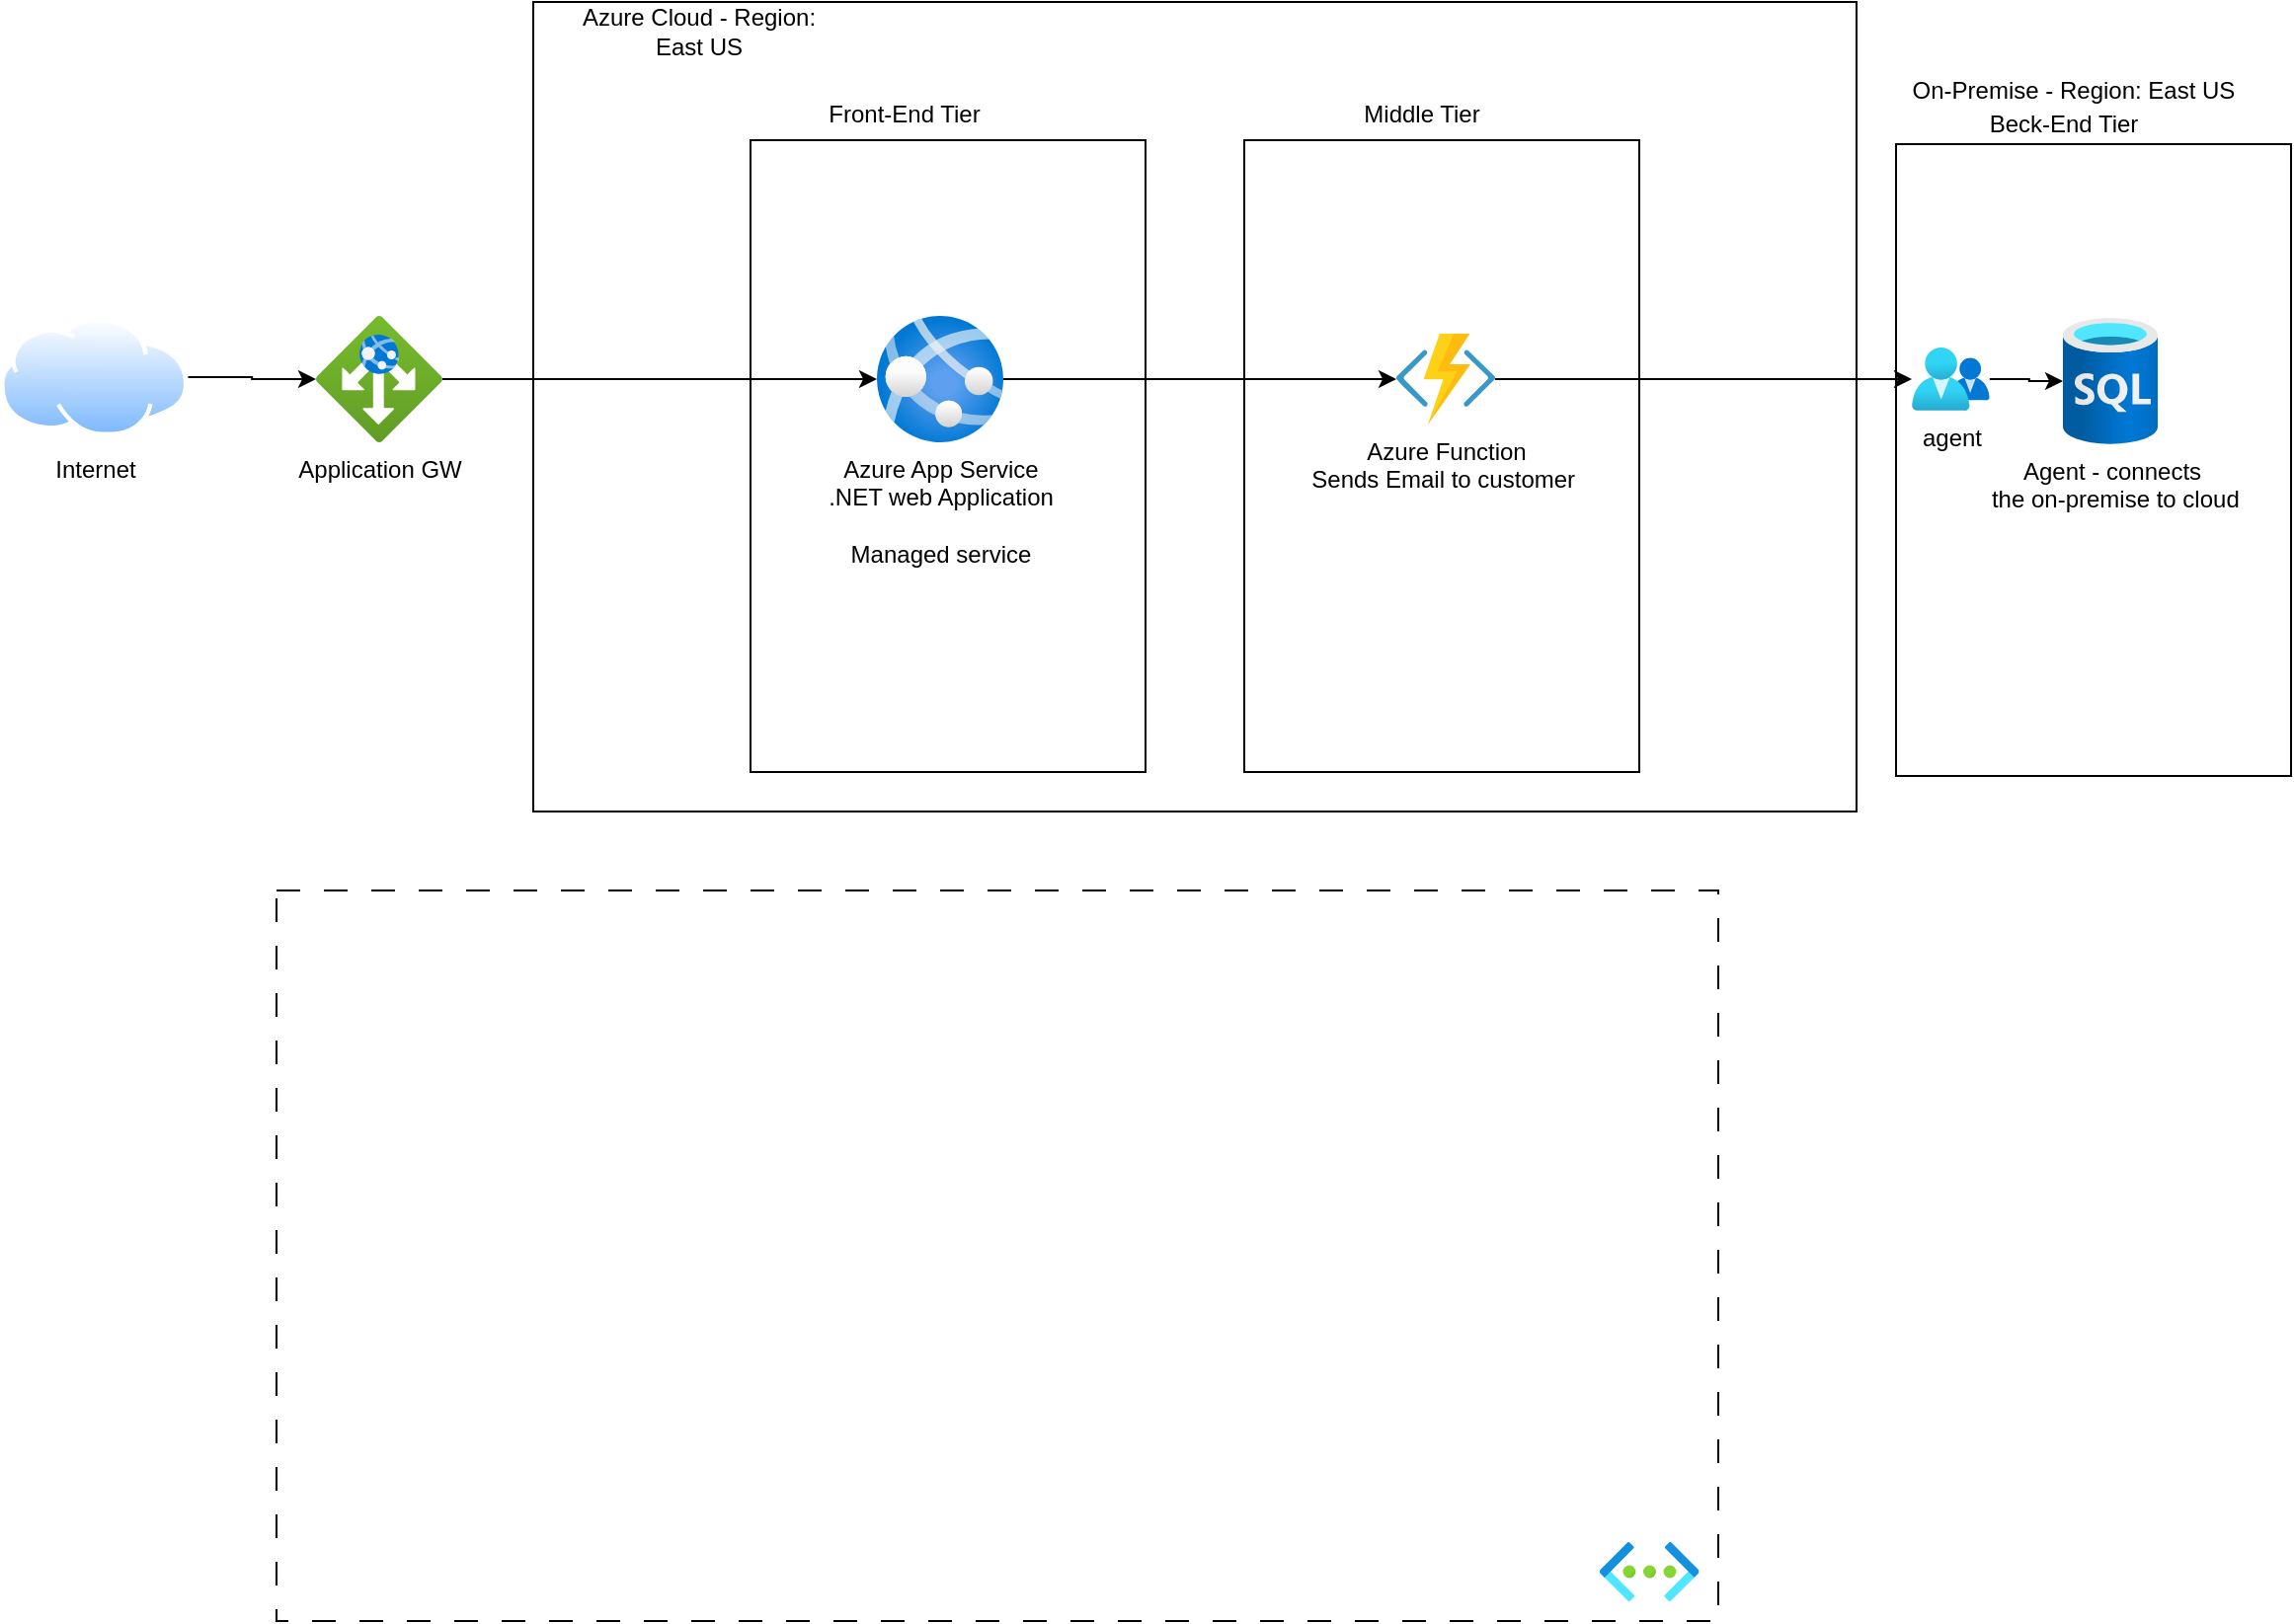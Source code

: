 <mxfile version="21.6.5" type="github">
  <diagram name="Page-1" id="alPhshSXl5excG2jQ6qK">
    <mxGraphModel dx="1105" dy="612" grid="1" gridSize="10" guides="1" tooltips="1" connect="1" arrows="1" fold="1" page="1" pageScale="1" pageWidth="827" pageHeight="1169" math="0" shadow="0">
      <root>
        <mxCell id="0" />
        <mxCell id="1" parent="0" />
        <mxCell id="jGVcuTMuIBffWscYEj-w-148" value="" style="rounded=0;whiteSpace=wrap;html=1;" vertex="1" parent="1">
          <mxGeometry x="1020" y="112" width="200" height="320" as="geometry" />
        </mxCell>
        <mxCell id="oIyeds10D-Jy80htqhCC-4" value="" style="rounded=0;whiteSpace=wrap;html=1;" parent="1" vertex="1">
          <mxGeometry x="330" y="40" width="670" height="410" as="geometry" />
        </mxCell>
        <mxCell id="jGVcuTMuIBffWscYEj-w-147" value="" style="rounded=0;whiteSpace=wrap;html=1;" vertex="1" parent="1">
          <mxGeometry x="440" y="110" width="200" height="320" as="geometry" />
        </mxCell>
        <mxCell id="oIyeds10D-Jy80htqhCC-6" value="" style="rounded=0;whiteSpace=wrap;html=1;" parent="1" vertex="1">
          <mxGeometry x="690" y="110" width="200" height="320" as="geometry" />
        </mxCell>
        <mxCell id="oIyeds10D-Jy80htqhCC-22" value="Middle Tier" style="text;strokeColor=none;align=center;fillColor=none;html=1;verticalAlign=middle;whiteSpace=wrap;rounded=0;" parent="1" vertex="1">
          <mxGeometry x="690" y="82" width="180" height="30" as="geometry" />
        </mxCell>
        <mxCell id="oIyeds10D-Jy80htqhCC-23" value="Front-End Tier&lt;br&gt;" style="text;strokeColor=none;align=center;fillColor=none;html=1;verticalAlign=middle;whiteSpace=wrap;rounded=0;" parent="1" vertex="1">
          <mxGeometry x="470" y="82" width="96" height="30" as="geometry" />
        </mxCell>
        <mxCell id="oIyeds10D-Jy80htqhCC-24" value="Beck-End Tier" style="text;strokeColor=none;align=center;fillColor=none;html=1;verticalAlign=middle;whiteSpace=wrap;rounded=0;" parent="1" vertex="1">
          <mxGeometry x="1056.5" y="87" width="96" height="30" as="geometry" />
        </mxCell>
        <mxCell id="jGVcuTMuIBffWscYEj-w-101" style="edgeStyle=orthogonalEdgeStyle;rounded=0;orthogonalLoop=1;jettySize=auto;html=1;" edge="1" parent="1" source="oIyeds10D-Jy80htqhCC-1" target="oIyeds10D-Jy80htqhCC-25">
          <mxGeometry relative="1" as="geometry" />
        </mxCell>
        <mxCell id="oIyeds10D-Jy80htqhCC-1" value="Application GW" style="image;aspect=fixed;html=1;points=[];align=center;fontSize=12;image=img/lib/azure2/networking/Application_Gateways.svg;" parent="1" vertex="1">
          <mxGeometry x="220" y="199" width="64" height="64" as="geometry" />
        </mxCell>
        <mxCell id="jGVcuTMuIBffWscYEj-w-116" style="edgeStyle=orthogonalEdgeStyle;rounded=0;orthogonalLoop=1;jettySize=auto;html=1;" edge="1" parent="1" source="oIyeds10D-Jy80htqhCC-2" target="oIyeds10D-Jy80htqhCC-1">
          <mxGeometry relative="1" as="geometry" />
        </mxCell>
        <mxCell id="oIyeds10D-Jy80htqhCC-2" value="Internet" style="image;aspect=fixed;perimeter=ellipsePerimeter;html=1;align=center;shadow=0;dashed=0;spacingTop=3;image=img/lib/active_directory/internet_cloud.svg;" parent="1" vertex="1">
          <mxGeometry x="60" y="200" width="95.24" height="60" as="geometry" />
        </mxCell>
        <mxCell id="jGVcuTMuIBffWscYEj-w-113" style="edgeStyle=orthogonalEdgeStyle;rounded=0;orthogonalLoop=1;jettySize=auto;html=1;" edge="1" parent="1" source="oIyeds10D-Jy80htqhCC-25" target="oIyeds10D-Jy80htqhCC-26">
          <mxGeometry relative="1" as="geometry" />
        </mxCell>
        <mxCell id="oIyeds10D-Jy80htqhCC-25" value="Azure App Service&lt;br&gt;.NET web Application&lt;br&gt;&lt;br&gt;Managed service&lt;br&gt;" style="image;aspect=fixed;html=1;points=[];align=center;fontSize=12;image=img/lib/azure2/app_services/App_Services.svg;" parent="1" vertex="1">
          <mxGeometry x="504" y="199" width="64" height="64" as="geometry" />
        </mxCell>
        <mxCell id="jGVcuTMuIBffWscYEj-w-115" style="edgeStyle=orthogonalEdgeStyle;rounded=0;orthogonalLoop=1;jettySize=auto;html=1;" edge="1" parent="1" source="jGVcuTMuIBffWscYEj-w-142" target="oIyeds10D-Jy80htqhCC-27">
          <mxGeometry relative="1" as="geometry" />
        </mxCell>
        <mxCell id="oIyeds10D-Jy80htqhCC-26" value="Azure Function&lt;br&gt;Sends Email to customer&amp;nbsp;" style="image;sketch=0;aspect=fixed;html=1;points=[];align=center;fontSize=12;image=img/lib/mscae/Functions.svg;" parent="1" vertex="1">
          <mxGeometry x="767" y="208" width="50" height="46" as="geometry" />
        </mxCell>
        <mxCell id="oIyeds10D-Jy80htqhCC-27" value="Agent - connects&lt;br&gt;&amp;nbsp;the on-premise to cloud" style="image;aspect=fixed;html=1;points=[];align=center;fontSize=12;image=img/lib/azure2/databases/SQL_Database.svg;" parent="1" vertex="1">
          <mxGeometry x="1104.5" y="200" width="48" height="64" as="geometry" />
        </mxCell>
        <mxCell id="jGVcuTMuIBffWscYEj-w-1" value="Azure Cloud - Region: East US" style="text;strokeColor=none;align=center;fillColor=none;html=1;verticalAlign=middle;whiteSpace=wrap;rounded=0;" vertex="1" parent="1">
          <mxGeometry x="344" y="40" width="140" height="30" as="geometry" />
        </mxCell>
        <mxCell id="jGVcuTMuIBffWscYEj-w-85" value="On-Premise - Region: East US" style="text;strokeColor=none;align=center;fillColor=none;html=1;verticalAlign=middle;whiteSpace=wrap;rounded=0;" vertex="1" parent="1">
          <mxGeometry x="1020" y="70" width="180" height="30" as="geometry" />
        </mxCell>
        <mxCell id="jGVcuTMuIBffWscYEj-w-144" value="" style="edgeStyle=orthogonalEdgeStyle;rounded=0;orthogonalLoop=1;jettySize=auto;html=1;" edge="1" parent="1" source="oIyeds10D-Jy80htqhCC-26" target="jGVcuTMuIBffWscYEj-w-142">
          <mxGeometry relative="1" as="geometry">
            <mxPoint x="817" y="239" as="sourcePoint" />
            <mxPoint x="1184" y="278" as="targetPoint" />
          </mxGeometry>
        </mxCell>
        <mxCell id="jGVcuTMuIBffWscYEj-w-142" value="agent&lt;br&gt;" style="image;aspect=fixed;html=1;points=[];align=center;fontSize=12;image=img/lib/azure2/management_governance/My_Customers.svg;" vertex="1" parent="1">
          <mxGeometry x="1028" y="215" width="39.43" height="32" as="geometry" />
        </mxCell>
        <mxCell id="jGVcuTMuIBffWscYEj-w-149" value="" style="rounded=0;whiteSpace=wrap;html=1;dashed=1;dashPattern=12 12;fillColor=none;" vertex="1" parent="1">
          <mxGeometry x="200" y="490" width="730" height="370" as="geometry" />
        </mxCell>
        <mxCell id="jGVcuTMuIBffWscYEj-w-150" value="" style="image;aspect=fixed;html=1;points=[];align=center;fontSize=12;image=img/lib/azure2/networking/Virtual_Networks.svg;" vertex="1" parent="1">
          <mxGeometry x="870" y="820" width="50.25" height="30" as="geometry" />
        </mxCell>
      </root>
    </mxGraphModel>
  </diagram>
</mxfile>

